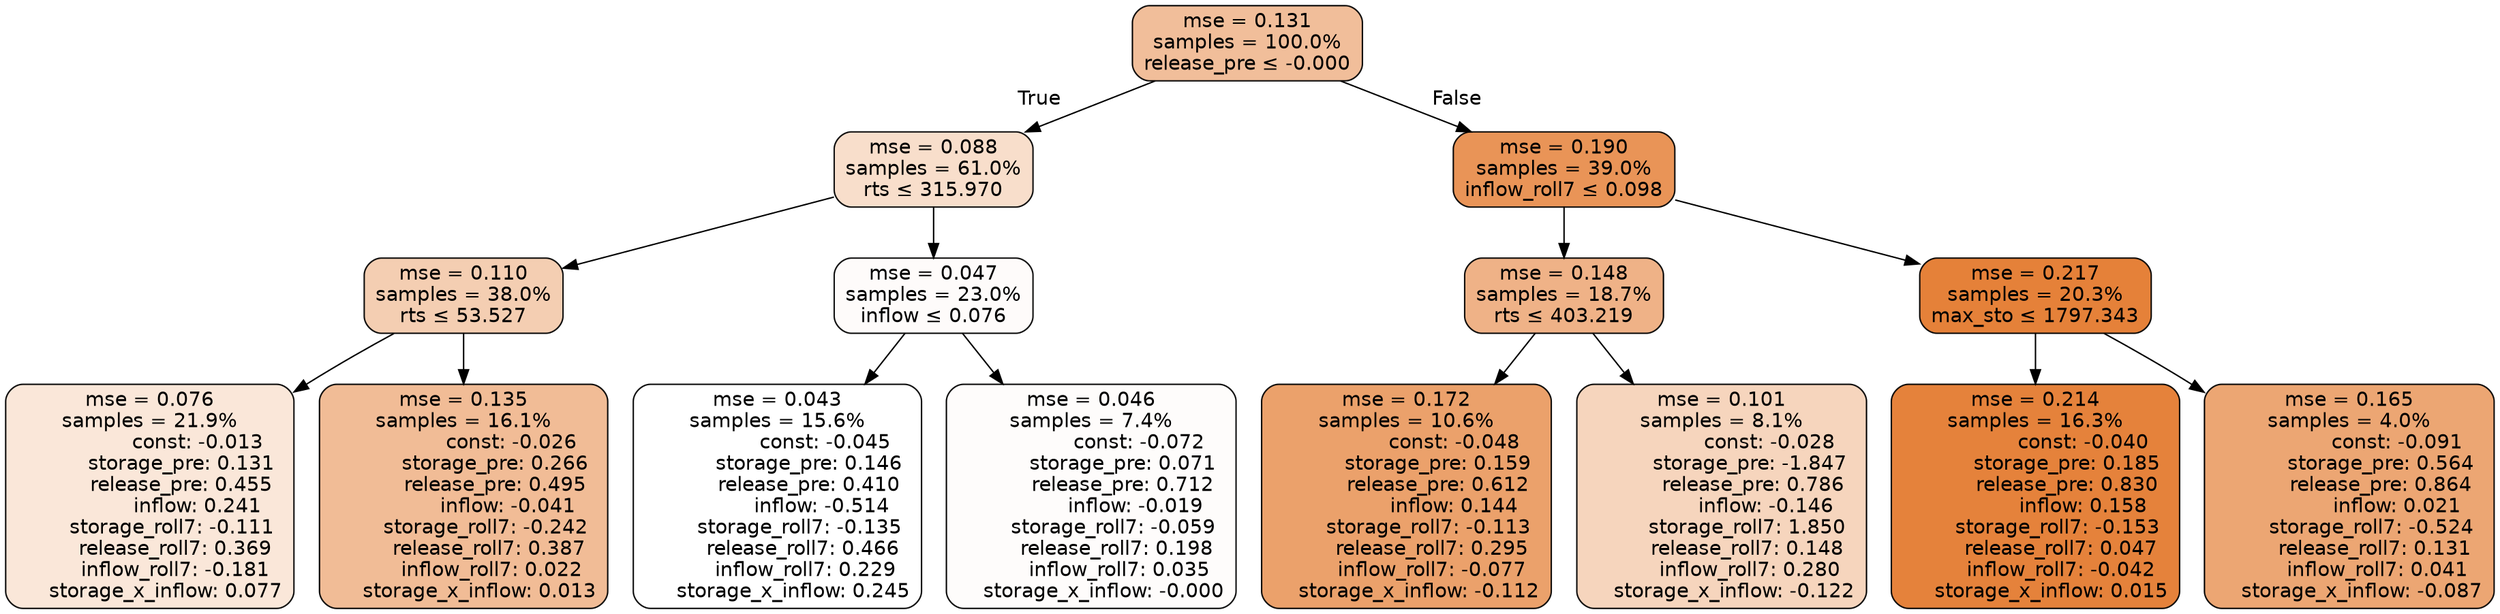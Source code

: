 digraph tree {
bgcolor="transparent"
node [shape=rectangle, style="filled, rounded", color="black", fontname=helvetica] ;
edge [fontname=helvetica] ;
	"0" [label="mse = 0.131
samples = 100.0%
release_pre &le; -0.000", fillcolor="#f1be9a"]
	"1" [label="mse = 0.088
samples = 61.0%
rts &le; 315.970", fillcolor="#f8decb"]
	"2" [label="mse = 0.110
samples = 38.0%
rts &le; 53.527", fillcolor="#f4ceb2"]
	"3" [label="mse = 0.076
samples = 21.9%
               const: -0.013
          storage_pre: 0.131
          release_pre: 0.455
               inflow: 0.241
       storage_roll7: -0.111
        release_roll7: 0.369
        inflow_roll7: -0.181
     storage_x_inflow: 0.077", fillcolor="#fae7d9"]
	"4" [label="mse = 0.135
samples = 16.1%
               const: -0.026
          storage_pre: 0.266
          release_pre: 0.495
              inflow: -0.041
       storage_roll7: -0.242
        release_roll7: 0.387
         inflow_roll7: 0.022
     storage_x_inflow: 0.013", fillcolor="#f1bc96"]
	"5" [label="mse = 0.047
samples = 23.0%
inflow &le; 0.076", fillcolor="#fefbfa"]
	"6" [label="mse = 0.043
samples = 15.6%
               const: -0.045
          storage_pre: 0.146
          release_pre: 0.410
              inflow: -0.514
       storage_roll7: -0.135
        release_roll7: 0.466
         inflow_roll7: 0.229
     storage_x_inflow: 0.245", fillcolor="#ffffff"]
	"7" [label="mse = 0.046
samples = 7.4%
               const: -0.072
          storage_pre: 0.071
          release_pre: 0.712
              inflow: -0.019
       storage_roll7: -0.059
        release_roll7: 0.198
         inflow_roll7: 0.035
    storage_x_inflow: -0.000", fillcolor="#fefcfb"]
	"8" [label="mse = 0.190
samples = 39.0%
inflow_roll7 &le; 0.098", fillcolor="#e99457"]
	"9" [label="mse = 0.148
samples = 18.7%
rts &le; 403.219", fillcolor="#efb287"]
	"10" [label="mse = 0.172
samples = 10.6%
               const: -0.048
          storage_pre: 0.159
          release_pre: 0.612
               inflow: 0.144
       storage_roll7: -0.113
        release_roll7: 0.295
        inflow_roll7: -0.077
    storage_x_inflow: -0.112", fillcolor="#eba16b"]
	"11" [label="mse = 0.101
samples = 8.1%
               const: -0.028
         storage_pre: -1.847
          release_pre: 0.786
              inflow: -0.146
        storage_roll7: 1.850
        release_roll7: 0.148
         inflow_roll7: 0.280
    storage_x_inflow: -0.122", fillcolor="#f6d5bd"]
	"12" [label="mse = 0.217
samples = 20.3%
max_sto &le; 1797.343", fillcolor="#e58139"]
	"13" [label="mse = 0.214
samples = 16.3%
               const: -0.040
          storage_pre: 0.185
          release_pre: 0.830
               inflow: 0.158
       storage_roll7: -0.153
        release_roll7: 0.047
        inflow_roll7: -0.042
     storage_x_inflow: 0.015", fillcolor="#e5823b"]
	"14" [label="mse = 0.165
samples = 4.0%
               const: -0.091
          storage_pre: 0.564
          release_pre: 0.864
               inflow: 0.021
       storage_roll7: -0.524
        release_roll7: 0.131
         inflow_roll7: 0.041
    storage_x_inflow: -0.087", fillcolor="#eca673"]

	"0" -> "1" [labeldistance=2.5, labelangle=45, headlabel="True"]
	"1" -> "2"
	"2" -> "3"
	"2" -> "4"
	"1" -> "5"
	"5" -> "6"
	"5" -> "7"
	"0" -> "8" [labeldistance=2.5, labelangle=-45, headlabel="False"]
	"8" -> "9"
	"9" -> "10"
	"9" -> "11"
	"8" -> "12"
	"12" -> "13"
	"12" -> "14"
}